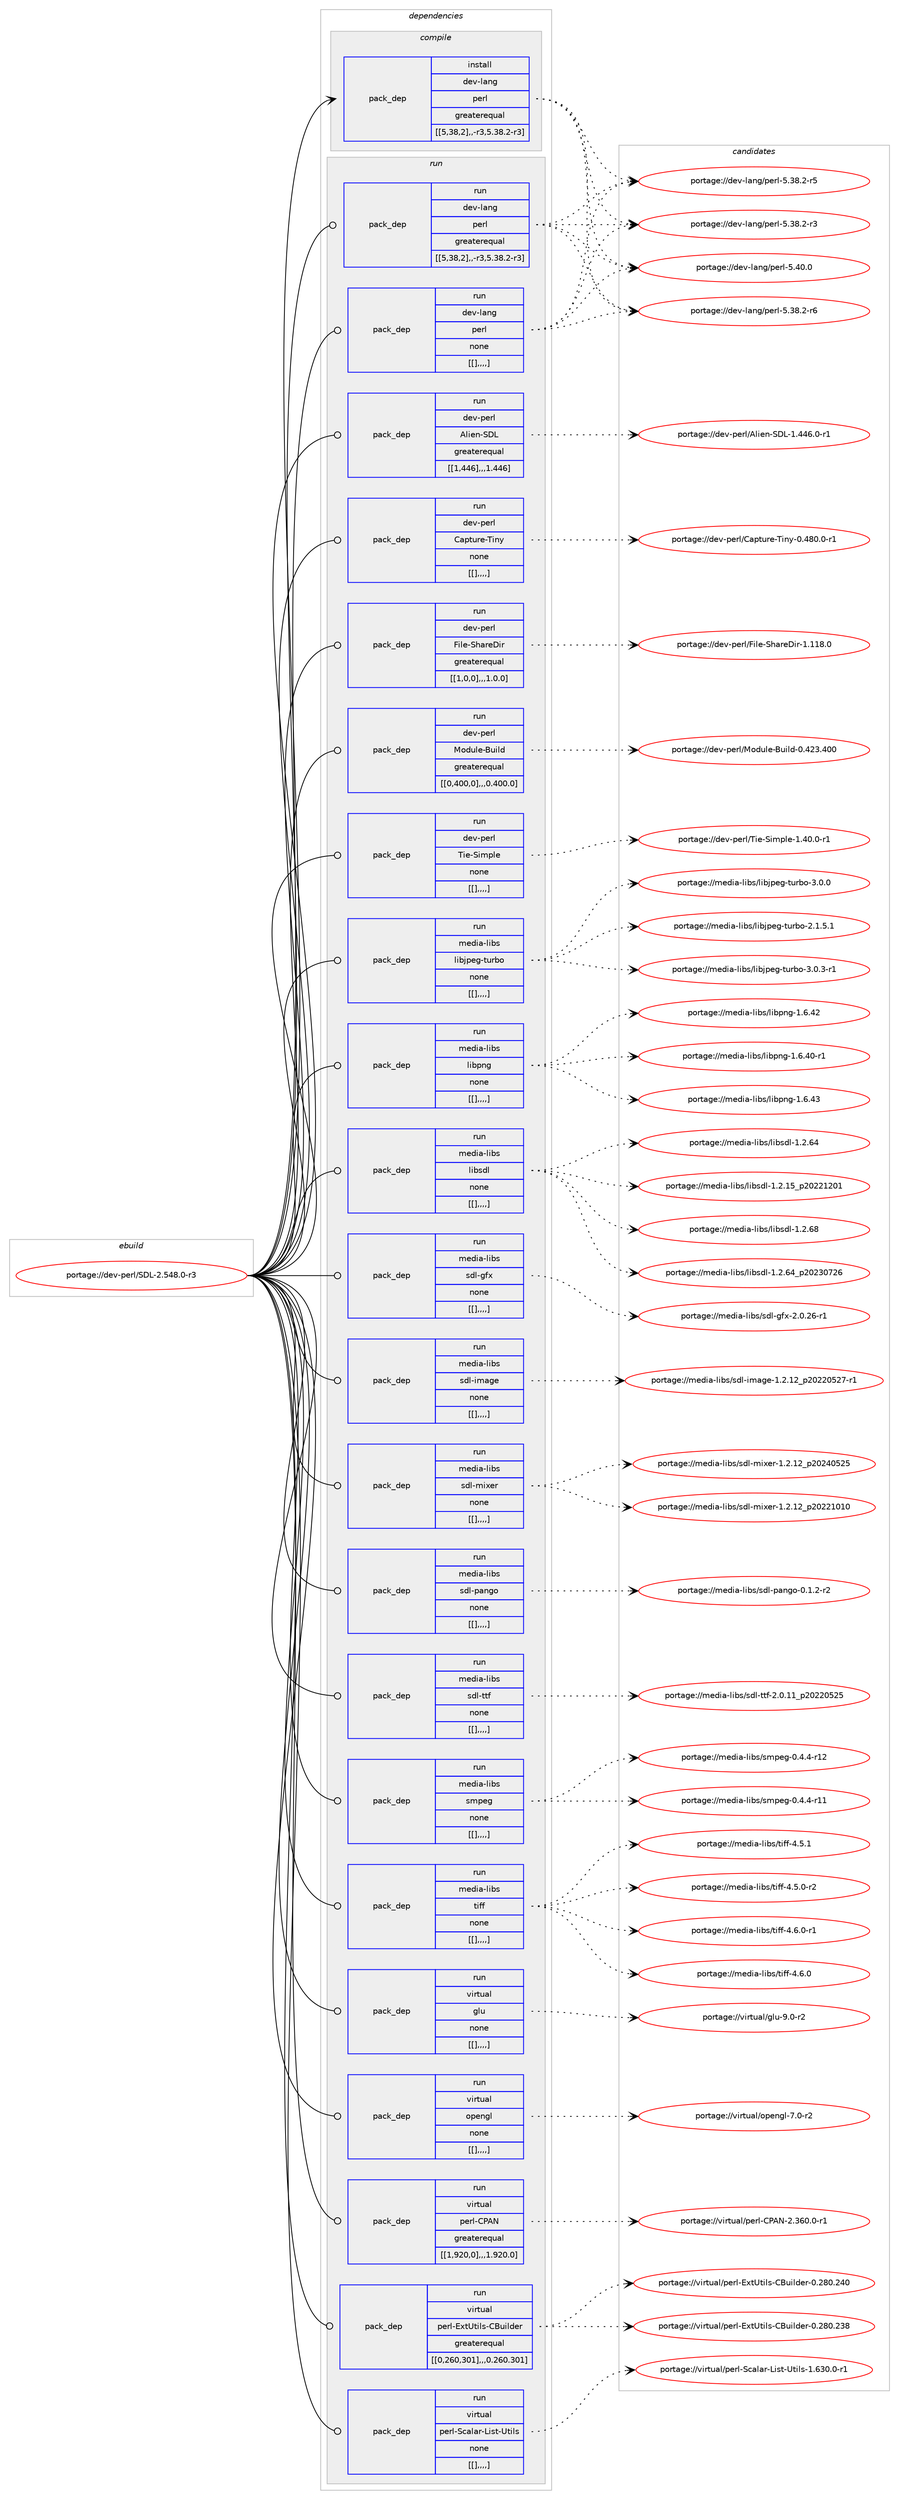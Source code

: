 digraph prolog {

# *************
# Graph options
# *************

newrank=true;
concentrate=true;
compound=true;
graph [rankdir=LR,fontname=Helvetica,fontsize=10,ranksep=1.5];#, ranksep=2.5, nodesep=0.2];
edge  [arrowhead=vee];
node  [fontname=Helvetica,fontsize=10];

# **********
# The ebuild
# **********

subgraph cluster_leftcol {
color=gray;
label=<<i>ebuild</i>>;
id [label="portage://dev-perl/SDL-2.548.0-r3", color=red, width=4, href="../dev-perl/SDL-2.548.0-r3.svg"];
}

# ****************
# The dependencies
# ****************

subgraph cluster_midcol {
color=gray;
label=<<i>dependencies</i>>;
subgraph cluster_compile {
fillcolor="#eeeeee";
style=filled;
label=<<i>compile</i>>;
subgraph pack105395 {
dependency137181 [label=<<TABLE BORDER="0" CELLBORDER="1" CELLSPACING="0" CELLPADDING="4" WIDTH="220"><TR><TD ROWSPAN="6" CELLPADDING="30">pack_dep</TD></TR><TR><TD WIDTH="110">install</TD></TR><TR><TD>dev-lang</TD></TR><TR><TD>perl</TD></TR><TR><TD>greaterequal</TD></TR><TR><TD>[[5,38,2],,-r3,5.38.2-r3]</TD></TR></TABLE>>, shape=none, color=blue];
}
id:e -> dependency137181:w [weight=20,style="solid",arrowhead="vee"];
}
subgraph cluster_compileandrun {
fillcolor="#eeeeee";
style=filled;
label=<<i>compile and run</i>>;
}
subgraph cluster_run {
fillcolor="#eeeeee";
style=filled;
label=<<i>run</i>>;
subgraph pack105396 {
dependency137182 [label=<<TABLE BORDER="0" CELLBORDER="1" CELLSPACING="0" CELLPADDING="4" WIDTH="220"><TR><TD ROWSPAN="6" CELLPADDING="30">pack_dep</TD></TR><TR><TD WIDTH="110">run</TD></TR><TR><TD>dev-lang</TD></TR><TR><TD>perl</TD></TR><TR><TD>greaterequal</TD></TR><TR><TD>[[5,38,2],,-r3,5.38.2-r3]</TD></TR></TABLE>>, shape=none, color=blue];
}
id:e -> dependency137182:w [weight=20,style="solid",arrowhead="odot"];
subgraph pack105397 {
dependency137183 [label=<<TABLE BORDER="0" CELLBORDER="1" CELLSPACING="0" CELLPADDING="4" WIDTH="220"><TR><TD ROWSPAN="6" CELLPADDING="30">pack_dep</TD></TR><TR><TD WIDTH="110">run</TD></TR><TR><TD>dev-lang</TD></TR><TR><TD>perl</TD></TR><TR><TD>none</TD></TR><TR><TD>[[],,,,]</TD></TR></TABLE>>, shape=none, color=blue];
}
id:e -> dependency137183:w [weight=20,style="solid",arrowhead="odot"];
subgraph pack105398 {
dependency137184 [label=<<TABLE BORDER="0" CELLBORDER="1" CELLSPACING="0" CELLPADDING="4" WIDTH="220"><TR><TD ROWSPAN="6" CELLPADDING="30">pack_dep</TD></TR><TR><TD WIDTH="110">run</TD></TR><TR><TD>dev-perl</TD></TR><TR><TD>Alien-SDL</TD></TR><TR><TD>greaterequal</TD></TR><TR><TD>[[1,446],,,1.446]</TD></TR></TABLE>>, shape=none, color=blue];
}
id:e -> dependency137184:w [weight=20,style="solid",arrowhead="odot"];
subgraph pack105399 {
dependency137185 [label=<<TABLE BORDER="0" CELLBORDER="1" CELLSPACING="0" CELLPADDING="4" WIDTH="220"><TR><TD ROWSPAN="6" CELLPADDING="30">pack_dep</TD></TR><TR><TD WIDTH="110">run</TD></TR><TR><TD>dev-perl</TD></TR><TR><TD>Capture-Tiny</TD></TR><TR><TD>none</TD></TR><TR><TD>[[],,,,]</TD></TR></TABLE>>, shape=none, color=blue];
}
id:e -> dependency137185:w [weight=20,style="solid",arrowhead="odot"];
subgraph pack105400 {
dependency137186 [label=<<TABLE BORDER="0" CELLBORDER="1" CELLSPACING="0" CELLPADDING="4" WIDTH="220"><TR><TD ROWSPAN="6" CELLPADDING="30">pack_dep</TD></TR><TR><TD WIDTH="110">run</TD></TR><TR><TD>dev-perl</TD></TR><TR><TD>File-ShareDir</TD></TR><TR><TD>greaterequal</TD></TR><TR><TD>[[1,0,0],,,1.0.0]</TD></TR></TABLE>>, shape=none, color=blue];
}
id:e -> dependency137186:w [weight=20,style="solid",arrowhead="odot"];
subgraph pack105401 {
dependency137187 [label=<<TABLE BORDER="0" CELLBORDER="1" CELLSPACING="0" CELLPADDING="4" WIDTH="220"><TR><TD ROWSPAN="6" CELLPADDING="30">pack_dep</TD></TR><TR><TD WIDTH="110">run</TD></TR><TR><TD>dev-perl</TD></TR><TR><TD>Module-Build</TD></TR><TR><TD>greaterequal</TD></TR><TR><TD>[[0,400,0],,,0.400.0]</TD></TR></TABLE>>, shape=none, color=blue];
}
id:e -> dependency137187:w [weight=20,style="solid",arrowhead="odot"];
subgraph pack105402 {
dependency137188 [label=<<TABLE BORDER="0" CELLBORDER="1" CELLSPACING="0" CELLPADDING="4" WIDTH="220"><TR><TD ROWSPAN="6" CELLPADDING="30">pack_dep</TD></TR><TR><TD WIDTH="110">run</TD></TR><TR><TD>dev-perl</TD></TR><TR><TD>Tie-Simple</TD></TR><TR><TD>none</TD></TR><TR><TD>[[],,,,]</TD></TR></TABLE>>, shape=none, color=blue];
}
id:e -> dependency137188:w [weight=20,style="solid",arrowhead="odot"];
subgraph pack105403 {
dependency137189 [label=<<TABLE BORDER="0" CELLBORDER="1" CELLSPACING="0" CELLPADDING="4" WIDTH="220"><TR><TD ROWSPAN="6" CELLPADDING="30">pack_dep</TD></TR><TR><TD WIDTH="110">run</TD></TR><TR><TD>media-libs</TD></TR><TR><TD>libjpeg-turbo</TD></TR><TR><TD>none</TD></TR><TR><TD>[[],,,,]</TD></TR></TABLE>>, shape=none, color=blue];
}
id:e -> dependency137189:w [weight=20,style="solid",arrowhead="odot"];
subgraph pack105404 {
dependency137190 [label=<<TABLE BORDER="0" CELLBORDER="1" CELLSPACING="0" CELLPADDING="4" WIDTH="220"><TR><TD ROWSPAN="6" CELLPADDING="30">pack_dep</TD></TR><TR><TD WIDTH="110">run</TD></TR><TR><TD>media-libs</TD></TR><TR><TD>libpng</TD></TR><TR><TD>none</TD></TR><TR><TD>[[],,,,]</TD></TR></TABLE>>, shape=none, color=blue];
}
id:e -> dependency137190:w [weight=20,style="solid",arrowhead="odot"];
subgraph pack105405 {
dependency137191 [label=<<TABLE BORDER="0" CELLBORDER="1" CELLSPACING="0" CELLPADDING="4" WIDTH="220"><TR><TD ROWSPAN="6" CELLPADDING="30">pack_dep</TD></TR><TR><TD WIDTH="110">run</TD></TR><TR><TD>media-libs</TD></TR><TR><TD>libsdl</TD></TR><TR><TD>none</TD></TR><TR><TD>[[],,,,]</TD></TR></TABLE>>, shape=none, color=blue];
}
id:e -> dependency137191:w [weight=20,style="solid",arrowhead="odot"];
subgraph pack105406 {
dependency137192 [label=<<TABLE BORDER="0" CELLBORDER="1" CELLSPACING="0" CELLPADDING="4" WIDTH="220"><TR><TD ROWSPAN="6" CELLPADDING="30">pack_dep</TD></TR><TR><TD WIDTH="110">run</TD></TR><TR><TD>media-libs</TD></TR><TR><TD>sdl-gfx</TD></TR><TR><TD>none</TD></TR><TR><TD>[[],,,,]</TD></TR></TABLE>>, shape=none, color=blue];
}
id:e -> dependency137192:w [weight=20,style="solid",arrowhead="odot"];
subgraph pack105407 {
dependency137193 [label=<<TABLE BORDER="0" CELLBORDER="1" CELLSPACING="0" CELLPADDING="4" WIDTH="220"><TR><TD ROWSPAN="6" CELLPADDING="30">pack_dep</TD></TR><TR><TD WIDTH="110">run</TD></TR><TR><TD>media-libs</TD></TR><TR><TD>sdl-image</TD></TR><TR><TD>none</TD></TR><TR><TD>[[],,,,]</TD></TR></TABLE>>, shape=none, color=blue];
}
id:e -> dependency137193:w [weight=20,style="solid",arrowhead="odot"];
subgraph pack105408 {
dependency137194 [label=<<TABLE BORDER="0" CELLBORDER="1" CELLSPACING="0" CELLPADDING="4" WIDTH="220"><TR><TD ROWSPAN="6" CELLPADDING="30">pack_dep</TD></TR><TR><TD WIDTH="110">run</TD></TR><TR><TD>media-libs</TD></TR><TR><TD>sdl-mixer</TD></TR><TR><TD>none</TD></TR><TR><TD>[[],,,,]</TD></TR></TABLE>>, shape=none, color=blue];
}
id:e -> dependency137194:w [weight=20,style="solid",arrowhead="odot"];
subgraph pack105409 {
dependency137195 [label=<<TABLE BORDER="0" CELLBORDER="1" CELLSPACING="0" CELLPADDING="4" WIDTH="220"><TR><TD ROWSPAN="6" CELLPADDING="30">pack_dep</TD></TR><TR><TD WIDTH="110">run</TD></TR><TR><TD>media-libs</TD></TR><TR><TD>sdl-pango</TD></TR><TR><TD>none</TD></TR><TR><TD>[[],,,,]</TD></TR></TABLE>>, shape=none, color=blue];
}
id:e -> dependency137195:w [weight=20,style="solid",arrowhead="odot"];
subgraph pack105410 {
dependency137196 [label=<<TABLE BORDER="0" CELLBORDER="1" CELLSPACING="0" CELLPADDING="4" WIDTH="220"><TR><TD ROWSPAN="6" CELLPADDING="30">pack_dep</TD></TR><TR><TD WIDTH="110">run</TD></TR><TR><TD>media-libs</TD></TR><TR><TD>sdl-ttf</TD></TR><TR><TD>none</TD></TR><TR><TD>[[],,,,]</TD></TR></TABLE>>, shape=none, color=blue];
}
id:e -> dependency137196:w [weight=20,style="solid",arrowhead="odot"];
subgraph pack105411 {
dependency137197 [label=<<TABLE BORDER="0" CELLBORDER="1" CELLSPACING="0" CELLPADDING="4" WIDTH="220"><TR><TD ROWSPAN="6" CELLPADDING="30">pack_dep</TD></TR><TR><TD WIDTH="110">run</TD></TR><TR><TD>media-libs</TD></TR><TR><TD>smpeg</TD></TR><TR><TD>none</TD></TR><TR><TD>[[],,,,]</TD></TR></TABLE>>, shape=none, color=blue];
}
id:e -> dependency137197:w [weight=20,style="solid",arrowhead="odot"];
subgraph pack105412 {
dependency137198 [label=<<TABLE BORDER="0" CELLBORDER="1" CELLSPACING="0" CELLPADDING="4" WIDTH="220"><TR><TD ROWSPAN="6" CELLPADDING="30">pack_dep</TD></TR><TR><TD WIDTH="110">run</TD></TR><TR><TD>media-libs</TD></TR><TR><TD>tiff</TD></TR><TR><TD>none</TD></TR><TR><TD>[[],,,,]</TD></TR></TABLE>>, shape=none, color=blue];
}
id:e -> dependency137198:w [weight=20,style="solid",arrowhead="odot"];
subgraph pack105413 {
dependency137199 [label=<<TABLE BORDER="0" CELLBORDER="1" CELLSPACING="0" CELLPADDING="4" WIDTH="220"><TR><TD ROWSPAN="6" CELLPADDING="30">pack_dep</TD></TR><TR><TD WIDTH="110">run</TD></TR><TR><TD>virtual</TD></TR><TR><TD>glu</TD></TR><TR><TD>none</TD></TR><TR><TD>[[],,,,]</TD></TR></TABLE>>, shape=none, color=blue];
}
id:e -> dependency137199:w [weight=20,style="solid",arrowhead="odot"];
subgraph pack105414 {
dependency137200 [label=<<TABLE BORDER="0" CELLBORDER="1" CELLSPACING="0" CELLPADDING="4" WIDTH="220"><TR><TD ROWSPAN="6" CELLPADDING="30">pack_dep</TD></TR><TR><TD WIDTH="110">run</TD></TR><TR><TD>virtual</TD></TR><TR><TD>opengl</TD></TR><TR><TD>none</TD></TR><TR><TD>[[],,,,]</TD></TR></TABLE>>, shape=none, color=blue];
}
id:e -> dependency137200:w [weight=20,style="solid",arrowhead="odot"];
subgraph pack105415 {
dependency137201 [label=<<TABLE BORDER="0" CELLBORDER="1" CELLSPACING="0" CELLPADDING="4" WIDTH="220"><TR><TD ROWSPAN="6" CELLPADDING="30">pack_dep</TD></TR><TR><TD WIDTH="110">run</TD></TR><TR><TD>virtual</TD></TR><TR><TD>perl-CPAN</TD></TR><TR><TD>greaterequal</TD></TR><TR><TD>[[1,920,0],,,1.920.0]</TD></TR></TABLE>>, shape=none, color=blue];
}
id:e -> dependency137201:w [weight=20,style="solid",arrowhead="odot"];
subgraph pack105416 {
dependency137202 [label=<<TABLE BORDER="0" CELLBORDER="1" CELLSPACING="0" CELLPADDING="4" WIDTH="220"><TR><TD ROWSPAN="6" CELLPADDING="30">pack_dep</TD></TR><TR><TD WIDTH="110">run</TD></TR><TR><TD>virtual</TD></TR><TR><TD>perl-ExtUtils-CBuilder</TD></TR><TR><TD>greaterequal</TD></TR><TR><TD>[[0,260,301],,,0.260.301]</TD></TR></TABLE>>, shape=none, color=blue];
}
id:e -> dependency137202:w [weight=20,style="solid",arrowhead="odot"];
subgraph pack105417 {
dependency137203 [label=<<TABLE BORDER="0" CELLBORDER="1" CELLSPACING="0" CELLPADDING="4" WIDTH="220"><TR><TD ROWSPAN="6" CELLPADDING="30">pack_dep</TD></TR><TR><TD WIDTH="110">run</TD></TR><TR><TD>virtual</TD></TR><TR><TD>perl-Scalar-List-Utils</TD></TR><TR><TD>none</TD></TR><TR><TD>[[],,,,]</TD></TR></TABLE>>, shape=none, color=blue];
}
id:e -> dependency137203:w [weight=20,style="solid",arrowhead="odot"];
}
}

# **************
# The candidates
# **************

subgraph cluster_choices {
rank=same;
color=gray;
label=<<i>candidates</i>>;

subgraph choice105395 {
color=black;
nodesep=1;
choice10010111845108971101034711210111410845534652484648 [label="portage://dev-lang/perl-5.40.0", color=red, width=4,href="../dev-lang/perl-5.40.0.svg"];
choice100101118451089711010347112101114108455346515646504511454 [label="portage://dev-lang/perl-5.38.2-r6", color=red, width=4,href="../dev-lang/perl-5.38.2-r6.svg"];
choice100101118451089711010347112101114108455346515646504511453 [label="portage://dev-lang/perl-5.38.2-r5", color=red, width=4,href="../dev-lang/perl-5.38.2-r5.svg"];
choice100101118451089711010347112101114108455346515646504511451 [label="portage://dev-lang/perl-5.38.2-r3", color=red, width=4,href="../dev-lang/perl-5.38.2-r3.svg"];
dependency137181:e -> choice10010111845108971101034711210111410845534652484648:w [style=dotted,weight="100"];
dependency137181:e -> choice100101118451089711010347112101114108455346515646504511454:w [style=dotted,weight="100"];
dependency137181:e -> choice100101118451089711010347112101114108455346515646504511453:w [style=dotted,weight="100"];
dependency137181:e -> choice100101118451089711010347112101114108455346515646504511451:w [style=dotted,weight="100"];
}
subgraph choice105396 {
color=black;
nodesep=1;
choice10010111845108971101034711210111410845534652484648 [label="portage://dev-lang/perl-5.40.0", color=red, width=4,href="../dev-lang/perl-5.40.0.svg"];
choice100101118451089711010347112101114108455346515646504511454 [label="portage://dev-lang/perl-5.38.2-r6", color=red, width=4,href="../dev-lang/perl-5.38.2-r6.svg"];
choice100101118451089711010347112101114108455346515646504511453 [label="portage://dev-lang/perl-5.38.2-r5", color=red, width=4,href="../dev-lang/perl-5.38.2-r5.svg"];
choice100101118451089711010347112101114108455346515646504511451 [label="portage://dev-lang/perl-5.38.2-r3", color=red, width=4,href="../dev-lang/perl-5.38.2-r3.svg"];
dependency137182:e -> choice10010111845108971101034711210111410845534652484648:w [style=dotted,weight="100"];
dependency137182:e -> choice100101118451089711010347112101114108455346515646504511454:w [style=dotted,weight="100"];
dependency137182:e -> choice100101118451089711010347112101114108455346515646504511453:w [style=dotted,weight="100"];
dependency137182:e -> choice100101118451089711010347112101114108455346515646504511451:w [style=dotted,weight="100"];
}
subgraph choice105397 {
color=black;
nodesep=1;
choice10010111845108971101034711210111410845534652484648 [label="portage://dev-lang/perl-5.40.0", color=red, width=4,href="../dev-lang/perl-5.40.0.svg"];
choice100101118451089711010347112101114108455346515646504511454 [label="portage://dev-lang/perl-5.38.2-r6", color=red, width=4,href="../dev-lang/perl-5.38.2-r6.svg"];
choice100101118451089711010347112101114108455346515646504511453 [label="portage://dev-lang/perl-5.38.2-r5", color=red, width=4,href="../dev-lang/perl-5.38.2-r5.svg"];
choice100101118451089711010347112101114108455346515646504511451 [label="portage://dev-lang/perl-5.38.2-r3", color=red, width=4,href="../dev-lang/perl-5.38.2-r3.svg"];
dependency137183:e -> choice10010111845108971101034711210111410845534652484648:w [style=dotted,weight="100"];
dependency137183:e -> choice100101118451089711010347112101114108455346515646504511454:w [style=dotted,weight="100"];
dependency137183:e -> choice100101118451089711010347112101114108455346515646504511453:w [style=dotted,weight="100"];
dependency137183:e -> choice100101118451089711010347112101114108455346515646504511451:w [style=dotted,weight="100"];
}
subgraph choice105398 {
color=black;
nodesep=1;
choice1001011184511210111410847651081051011104583687645494652525446484511449 [label="portage://dev-perl/Alien-SDL-1.446.0-r1", color=red, width=4,href="../dev-perl/Alien-SDL-1.446.0-r1.svg"];
dependency137184:e -> choice1001011184511210111410847651081051011104583687645494652525446484511449:w [style=dotted,weight="100"];
}
subgraph choice105399 {
color=black;
nodesep=1;
choice10010111845112101114108476797112116117114101458410511012145484652564846484511449 [label="portage://dev-perl/Capture-Tiny-0.480.0-r1", color=red, width=4,href="../dev-perl/Capture-Tiny-0.480.0-r1.svg"];
dependency137185:e -> choice10010111845112101114108476797112116117114101458410511012145484652564846484511449:w [style=dotted,weight="100"];
}
subgraph choice105400 {
color=black;
nodesep=1;
choice100101118451121011141084770105108101458310497114101681051144549464949564648 [label="portage://dev-perl/File-ShareDir-1.118.0", color=red, width=4,href="../dev-perl/File-ShareDir-1.118.0.svg"];
dependency137186:e -> choice100101118451121011141084770105108101458310497114101681051144549464949564648:w [style=dotted,weight="100"];
}
subgraph choice105401 {
color=black;
nodesep=1;
choice100101118451121011141084777111100117108101456611710510810045484652505146524848 [label="portage://dev-perl/Module-Build-0.423.400", color=red, width=4,href="../dev-perl/Module-Build-0.423.400.svg"];
dependency137187:e -> choice100101118451121011141084777111100117108101456611710510810045484652505146524848:w [style=dotted,weight="100"];
}
subgraph choice105402 {
color=black;
nodesep=1;
choice1001011184511210111410847841051014583105109112108101454946524846484511449 [label="portage://dev-perl/Tie-Simple-1.40.0-r1", color=red, width=4,href="../dev-perl/Tie-Simple-1.40.0-r1.svg"];
dependency137188:e -> choice1001011184511210111410847841051014583105109112108101454946524846484511449:w [style=dotted,weight="100"];
}
subgraph choice105403 {
color=black;
nodesep=1;
choice109101100105974510810598115471081059810611210110345116117114981114551464846514511449 [label="portage://media-libs/libjpeg-turbo-3.0.3-r1", color=red, width=4,href="../media-libs/libjpeg-turbo-3.0.3-r1.svg"];
choice10910110010597451081059811547108105981061121011034511611711498111455146484648 [label="portage://media-libs/libjpeg-turbo-3.0.0", color=red, width=4,href="../media-libs/libjpeg-turbo-3.0.0.svg"];
choice109101100105974510810598115471081059810611210110345116117114981114550464946534649 [label="portage://media-libs/libjpeg-turbo-2.1.5.1", color=red, width=4,href="../media-libs/libjpeg-turbo-2.1.5.1.svg"];
dependency137189:e -> choice109101100105974510810598115471081059810611210110345116117114981114551464846514511449:w [style=dotted,weight="100"];
dependency137189:e -> choice10910110010597451081059811547108105981061121011034511611711498111455146484648:w [style=dotted,weight="100"];
dependency137189:e -> choice109101100105974510810598115471081059810611210110345116117114981114550464946534649:w [style=dotted,weight="100"];
}
subgraph choice105404 {
color=black;
nodesep=1;
choice109101100105974510810598115471081059811211010345494654465251 [label="portage://media-libs/libpng-1.6.43", color=red, width=4,href="../media-libs/libpng-1.6.43.svg"];
choice109101100105974510810598115471081059811211010345494654465250 [label="portage://media-libs/libpng-1.6.42", color=red, width=4,href="../media-libs/libpng-1.6.42.svg"];
choice1091011001059745108105981154710810598112110103454946544652484511449 [label="portage://media-libs/libpng-1.6.40-r1", color=red, width=4,href="../media-libs/libpng-1.6.40-r1.svg"];
dependency137190:e -> choice109101100105974510810598115471081059811211010345494654465251:w [style=dotted,weight="100"];
dependency137190:e -> choice109101100105974510810598115471081059811211010345494654465250:w [style=dotted,weight="100"];
dependency137190:e -> choice1091011001059745108105981154710810598112110103454946544652484511449:w [style=dotted,weight="100"];
}
subgraph choice105405 {
color=black;
nodesep=1;
choice109101100105974510810598115471081059811510010845494650465456 [label="portage://media-libs/libsdl-1.2.68", color=red, width=4,href="../media-libs/libsdl-1.2.68.svg"];
choice109101100105974510810598115471081059811510010845494650465452951125048505148555054 [label="portage://media-libs/libsdl-1.2.64_p20230726", color=red, width=4,href="../media-libs/libsdl-1.2.64_p20230726.svg"];
choice109101100105974510810598115471081059811510010845494650465452 [label="portage://media-libs/libsdl-1.2.64", color=red, width=4,href="../media-libs/libsdl-1.2.64.svg"];
choice109101100105974510810598115471081059811510010845494650464953951125048505049504849 [label="portage://media-libs/libsdl-1.2.15_p20221201", color=red, width=4,href="../media-libs/libsdl-1.2.15_p20221201.svg"];
dependency137191:e -> choice109101100105974510810598115471081059811510010845494650465456:w [style=dotted,weight="100"];
dependency137191:e -> choice109101100105974510810598115471081059811510010845494650465452951125048505148555054:w [style=dotted,weight="100"];
dependency137191:e -> choice109101100105974510810598115471081059811510010845494650465452:w [style=dotted,weight="100"];
dependency137191:e -> choice109101100105974510810598115471081059811510010845494650464953951125048505049504849:w [style=dotted,weight="100"];
}
subgraph choice105406 {
color=black;
nodesep=1;
choice1091011001059745108105981154711510010845103102120455046484650544511449 [label="portage://media-libs/sdl-gfx-2.0.26-r1", color=red, width=4,href="../media-libs/sdl-gfx-2.0.26-r1.svg"];
dependency137192:e -> choice1091011001059745108105981154711510010845103102120455046484650544511449:w [style=dotted,weight="100"];
}
subgraph choice105407 {
color=black;
nodesep=1;
choice109101100105974510810598115471151001084510510997103101454946504649509511250485050485350554511449 [label="portage://media-libs/sdl-image-1.2.12_p20220527-r1", color=red, width=4,href="../media-libs/sdl-image-1.2.12_p20220527-r1.svg"];
dependency137193:e -> choice109101100105974510810598115471151001084510510997103101454946504649509511250485050485350554511449:w [style=dotted,weight="100"];
}
subgraph choice105408 {
color=black;
nodesep=1;
choice109101100105974510810598115471151001084510910512010111445494650464950951125048505248535053 [label="portage://media-libs/sdl-mixer-1.2.12_p20240525", color=red, width=4,href="../media-libs/sdl-mixer-1.2.12_p20240525.svg"];
choice109101100105974510810598115471151001084510910512010111445494650464950951125048505049484948 [label="portage://media-libs/sdl-mixer-1.2.12_p20221010", color=red, width=4,href="../media-libs/sdl-mixer-1.2.12_p20221010.svg"];
dependency137194:e -> choice109101100105974510810598115471151001084510910512010111445494650464950951125048505248535053:w [style=dotted,weight="100"];
dependency137194:e -> choice109101100105974510810598115471151001084510910512010111445494650464950951125048505049484948:w [style=dotted,weight="100"];
}
subgraph choice105409 {
color=black;
nodesep=1;
choice1091011001059745108105981154711510010845112971101031114548464946504511450 [label="portage://media-libs/sdl-pango-0.1.2-r2", color=red, width=4,href="../media-libs/sdl-pango-0.1.2-r2.svg"];
dependency137195:e -> choice1091011001059745108105981154711510010845112971101031114548464946504511450:w [style=dotted,weight="100"];
}
subgraph choice105410 {
color=black;
nodesep=1;
choice109101100105974510810598115471151001084511611610245504648464949951125048505048535053 [label="portage://media-libs/sdl-ttf-2.0.11_p20220525", color=red, width=4,href="../media-libs/sdl-ttf-2.0.11_p20220525.svg"];
dependency137196:e -> choice109101100105974510810598115471151001084511611610245504648464949951125048505048535053:w [style=dotted,weight="100"];
}
subgraph choice105411 {
color=black;
nodesep=1;
choice10910110010597451081059811547115109112101103454846524652451144950 [label="portage://media-libs/smpeg-0.4.4-r12", color=red, width=4,href="../media-libs/smpeg-0.4.4-r12.svg"];
choice10910110010597451081059811547115109112101103454846524652451144949 [label="portage://media-libs/smpeg-0.4.4-r11", color=red, width=4,href="../media-libs/smpeg-0.4.4-r11.svg"];
dependency137197:e -> choice10910110010597451081059811547115109112101103454846524652451144950:w [style=dotted,weight="100"];
dependency137197:e -> choice10910110010597451081059811547115109112101103454846524652451144949:w [style=dotted,weight="100"];
}
subgraph choice105412 {
color=black;
nodesep=1;
choice109101100105974510810598115471161051021024552465446484511449 [label="portage://media-libs/tiff-4.6.0-r1", color=red, width=4,href="../media-libs/tiff-4.6.0-r1.svg"];
choice10910110010597451081059811547116105102102455246544648 [label="portage://media-libs/tiff-4.6.0", color=red, width=4,href="../media-libs/tiff-4.6.0.svg"];
choice10910110010597451081059811547116105102102455246534649 [label="portage://media-libs/tiff-4.5.1", color=red, width=4,href="../media-libs/tiff-4.5.1.svg"];
choice109101100105974510810598115471161051021024552465346484511450 [label="portage://media-libs/tiff-4.5.0-r2", color=red, width=4,href="../media-libs/tiff-4.5.0-r2.svg"];
dependency137198:e -> choice109101100105974510810598115471161051021024552465446484511449:w [style=dotted,weight="100"];
dependency137198:e -> choice10910110010597451081059811547116105102102455246544648:w [style=dotted,weight="100"];
dependency137198:e -> choice10910110010597451081059811547116105102102455246534649:w [style=dotted,weight="100"];
dependency137198:e -> choice109101100105974510810598115471161051021024552465346484511450:w [style=dotted,weight="100"];
}
subgraph choice105413 {
color=black;
nodesep=1;
choice1181051141161179710847103108117455746484511450 [label="portage://virtual/glu-9.0-r2", color=red, width=4,href="../virtual/glu-9.0-r2.svg"];
dependency137199:e -> choice1181051141161179710847103108117455746484511450:w [style=dotted,weight="100"];
}
subgraph choice105414 {
color=black;
nodesep=1;
choice1181051141161179710847111112101110103108455546484511450 [label="portage://virtual/opengl-7.0-r2", color=red, width=4,href="../virtual/opengl-7.0-r2.svg"];
dependency137200:e -> choice1181051141161179710847111112101110103108455546484511450:w [style=dotted,weight="100"];
}
subgraph choice105415 {
color=black;
nodesep=1;
choice1181051141161179710847112101114108456780657845504651544846484511449 [label="portage://virtual/perl-CPAN-2.360.0-r1", color=red, width=4,href="../virtual/perl-CPAN-2.360.0-r1.svg"];
dependency137201:e -> choice1181051141161179710847112101114108456780657845504651544846484511449:w [style=dotted,weight="100"];
}
subgraph choice105416 {
color=black;
nodesep=1;
choice118105114116117971084711210111410845691201168511610510811545676611710510810010111445484650564846505248 [label="portage://virtual/perl-ExtUtils-CBuilder-0.280.240", color=red, width=4,href="../virtual/perl-ExtUtils-CBuilder-0.280.240.svg"];
choice118105114116117971084711210111410845691201168511610510811545676611710510810010111445484650564846505156 [label="portage://virtual/perl-ExtUtils-CBuilder-0.280.238", color=red, width=4,href="../virtual/perl-ExtUtils-CBuilder-0.280.238.svg"];
dependency137202:e -> choice118105114116117971084711210111410845691201168511610510811545676611710510810010111445484650564846505248:w [style=dotted,weight="100"];
dependency137202:e -> choice118105114116117971084711210111410845691201168511610510811545676611710510810010111445484650564846505156:w [style=dotted,weight="100"];
}
subgraph choice105417 {
color=black;
nodesep=1;
choice118105114116117971084711210111410845839997108971144576105115116458511610510811545494654514846484511449 [label="portage://virtual/perl-Scalar-List-Utils-1.630.0-r1", color=red, width=4,href="../virtual/perl-Scalar-List-Utils-1.630.0-r1.svg"];
dependency137203:e -> choice118105114116117971084711210111410845839997108971144576105115116458511610510811545494654514846484511449:w [style=dotted,weight="100"];
}
}

}
